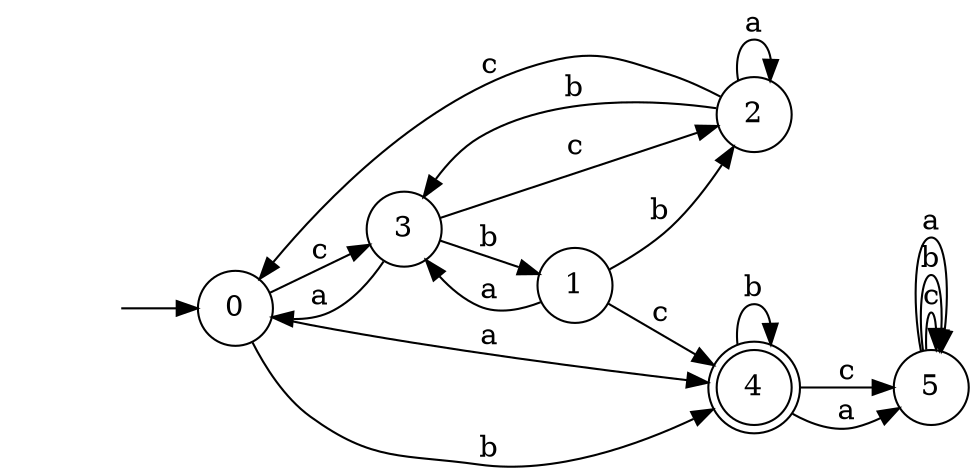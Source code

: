 digraph {
  rankdir=LR;
  0 [label="0", shape = circle];
  0 -> 3 [label="c"];
  0 -> 4 [label="b"];
  0 -> 4 [label="a"];
  1 [label="1", shape = circle];
  1 -> 4 [label="c"];
  1 -> 2 [label="b"];
  1 -> 3 [label="a"];
  2 [label="2", shape = circle];
  2 -> 0 [label="c"];
  2 -> 3 [label="b"];
  2 -> 2 [label="a"];
  3 [label="3", shape = circle];
  3 -> 2 [label="c"];
  3 -> 1 [label="b"];
  3 -> 0 [label="a"];
  4 [label="4", shape = doublecircle];
  4 -> 5 [label="c"];
  4 -> 4 [label="b"];
  4 -> 5 [label="a"];
  5 [label="5", shape = circle];
  5 -> 5 [label="c"];
  5 -> 5 [label="b"];
  5 -> 5 [label="a"];
  6 [label="", shape = plaintext];
  6 -> 0 [label=""];
}
